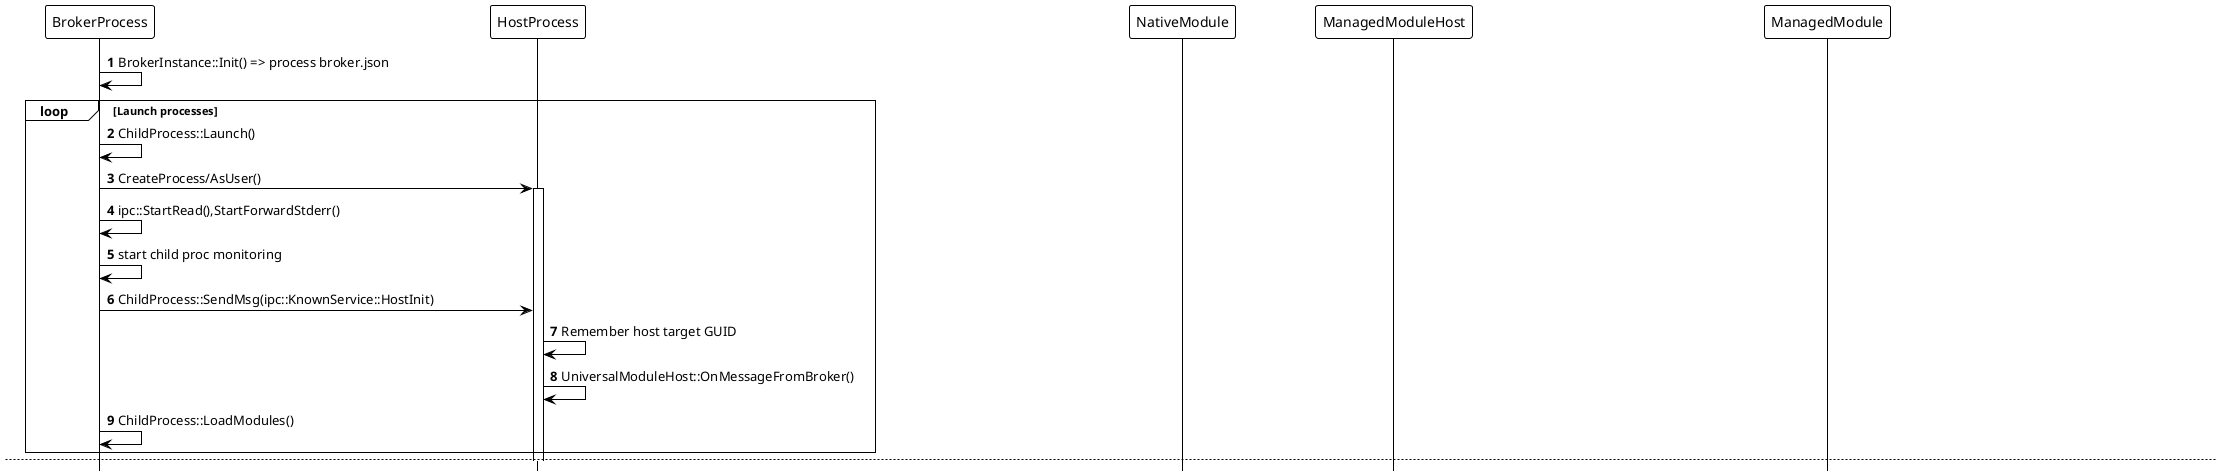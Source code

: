 @startuml IPC
!theme plain
hide footbox

autonumber
participant BrokerProcess as B
participant HostProcess as H
participant NativeModule as NM
participant ManagedModuleHost as MMH
participant ManagedModule as MM

B->B: BrokerInstance::Init() => process broker.json
loop Launch processes
    B->B: ChildProcess::Launch()
    B->H ++: CreateProcess/AsUser()
    B->B: ipc::StartRead(),StartForwardStderr()
    B->B: start child proc monitoring
    B->H: ChildProcess::SendMsg(ipc::KnownService::HostInit)
    H->H: Remember host target GUID
    H->H: UniversalModuleHost::OnMessageFromBroker()
    B->B: ChildProcess::LoadModules()
end
    
newpage

alt Load native module
    B->H: ipc::Send(ipc::HostCmdMsg::Cmd::CtrlModule/Load, host-target)
    H->H: UniversalModuleHost::OnMessageFromBroker()
    H->H: UniversalModuleHost::LoadModule()
    H->H: check PE header for module type
    H->H: UniversalModuleHost::LoadNativeModule(path/to/dll)
    H->H: NativeModule::Load()
    H->NM ++: LoadLibrary native dll
    H->NM: InitModule()
    H->NM: ConnectModule(OnMsg, OnDiag)
else Load managed DLL module
    B->H: ipc::Send(ipc::HostCmdMsg::Cmd::CtrlModule/Load, host-target)
    H->H: UniversalModuleHost::OnMessageFromBroker()
    H->H: UniversalModuleHost::LoadModule()
    H->H: check PE header for module type
    H->H: UniversalModuleHost::LoadManagedDllModule(path/to/dll)
    H->H: Load .Net CLR if not yet done
    H->MMH ++: load ManagedHost.dll in custom .Net host
    H->H: ManagedHost::LoadModule(path/to/dll)
    H->H: Send(ipc::HostCmdMsg::Cmd::CtrlModule/Load, ipc::KnownService::ManagedHost)
    H->MMH: invoke native->managed Ipc.MessageFromHostToModule()
    MMH->MMH: ManagedHost.Program.OnMessageFromHost()
    MMH->MMH: ModuleHost.LoadModule(path/to/dll)
    MMH->MM ++: Load dll in own AssemblyLoadContext
    MMH->MM: IModule.Initialize()
end

newpage

alt Send diagnostics from native module
    NM->NM: spdlog::info("hello world")
    NM->H: via stderr: "[INF] hello world"
else Send diagnostics from managed module
    MM->MM: _logger.Information("hello world")
    MM->H: UniversalModuleHost.exe/OnLog(2, "hello world")
    H->H: SPDLOG_LOGGER_CALL(default_logger, 2, "hello world")
end

newpage

alt Send message from native module
    NM->H: SendMsg(Mod, "some event", serviceGuid, session)
    H->H: NativeModule::OnMsg(Mod, "some event", serviceGuid, session)
    H->H: UniversalModuleHost::OnMessageFromModule(Mod, "some event", Target(serviceGuid, session))
    H->H: ipc::Send("some event", target)
    H->B: via stdout: serialized msg/target
    B->B: ReadFile(stdin) => deserialize msg/target
    B->B: BrokerInstance::OnMessage("some event", target)
    loop for all host processes
        B->B: ChildProcess::Send("some event", target)
        B->B: ipc::Send("some event", target)
        B->H: via stdout: serialized msg/target
        H->H: ReadFile(stdin) => deserialize msg/target
        H->H: UniversalModuleHost::OnMessageFromBroker()
        loop for all native modules
            H->H: NativeModule::Send()
            H->NM: Native.dll/OnMessage("some event", target)
        end
        opt if any managed modules
            H->H: ManagedHost::Send()
            H->MMH: ManagedHost.dll/Ipc.MessageFromHostToModule()
            MMH->MM: App.OnMessageFromHost("some event", serviceGuid, session)
        end
    end
else Send message from managed module
    MM->MM: Ipc.SendMessage("some event", serviceGuid, session)
    MM->H: UniversalModuleHost.exe/MessageFromModuleToHost("some event", serviceGuid, session)
    H->H: ManagedHost::OnMessageFromModule("some event", Target(serviceGuid, session))
    H->H: UniversalModuleHost::OnMessageFromModule(null, "some event", target)
    H->H: ipc::Send("some event", target)
    Note right of H: dispatch further same as with native module as msg source
end
@enduml
